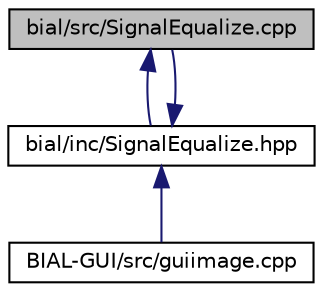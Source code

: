digraph "bial/src/SignalEqualize.cpp"
{
  edge [fontname="Helvetica",fontsize="10",labelfontname="Helvetica",labelfontsize="10"];
  node [fontname="Helvetica",fontsize="10",shape=record];
  Node1 [label="bial/src/SignalEqualize.cpp",height=0.2,width=0.4,color="black", fillcolor="grey75", style="filled", fontcolor="black"];
  Node1 -> Node2 [dir="back",color="midnightblue",fontsize="10",style="solid",fontname="Helvetica"];
  Node2 [label="bial/inc/SignalEqualize.hpp",height=0.2,width=0.4,color="black", fillcolor="white", style="filled",URL="$_signal_equalize_8hpp.html"];
  Node2 -> Node1 [dir="back",color="midnightblue",fontsize="10",style="solid",fontname="Helvetica"];
  Node2 -> Node3 [dir="back",color="midnightblue",fontsize="10",style="solid",fontname="Helvetica"];
  Node3 [label="BIAL-GUI/src/guiimage.cpp",height=0.2,width=0.4,color="black", fillcolor="white", style="filled",URL="$guiimage_8cpp.html"];
}
